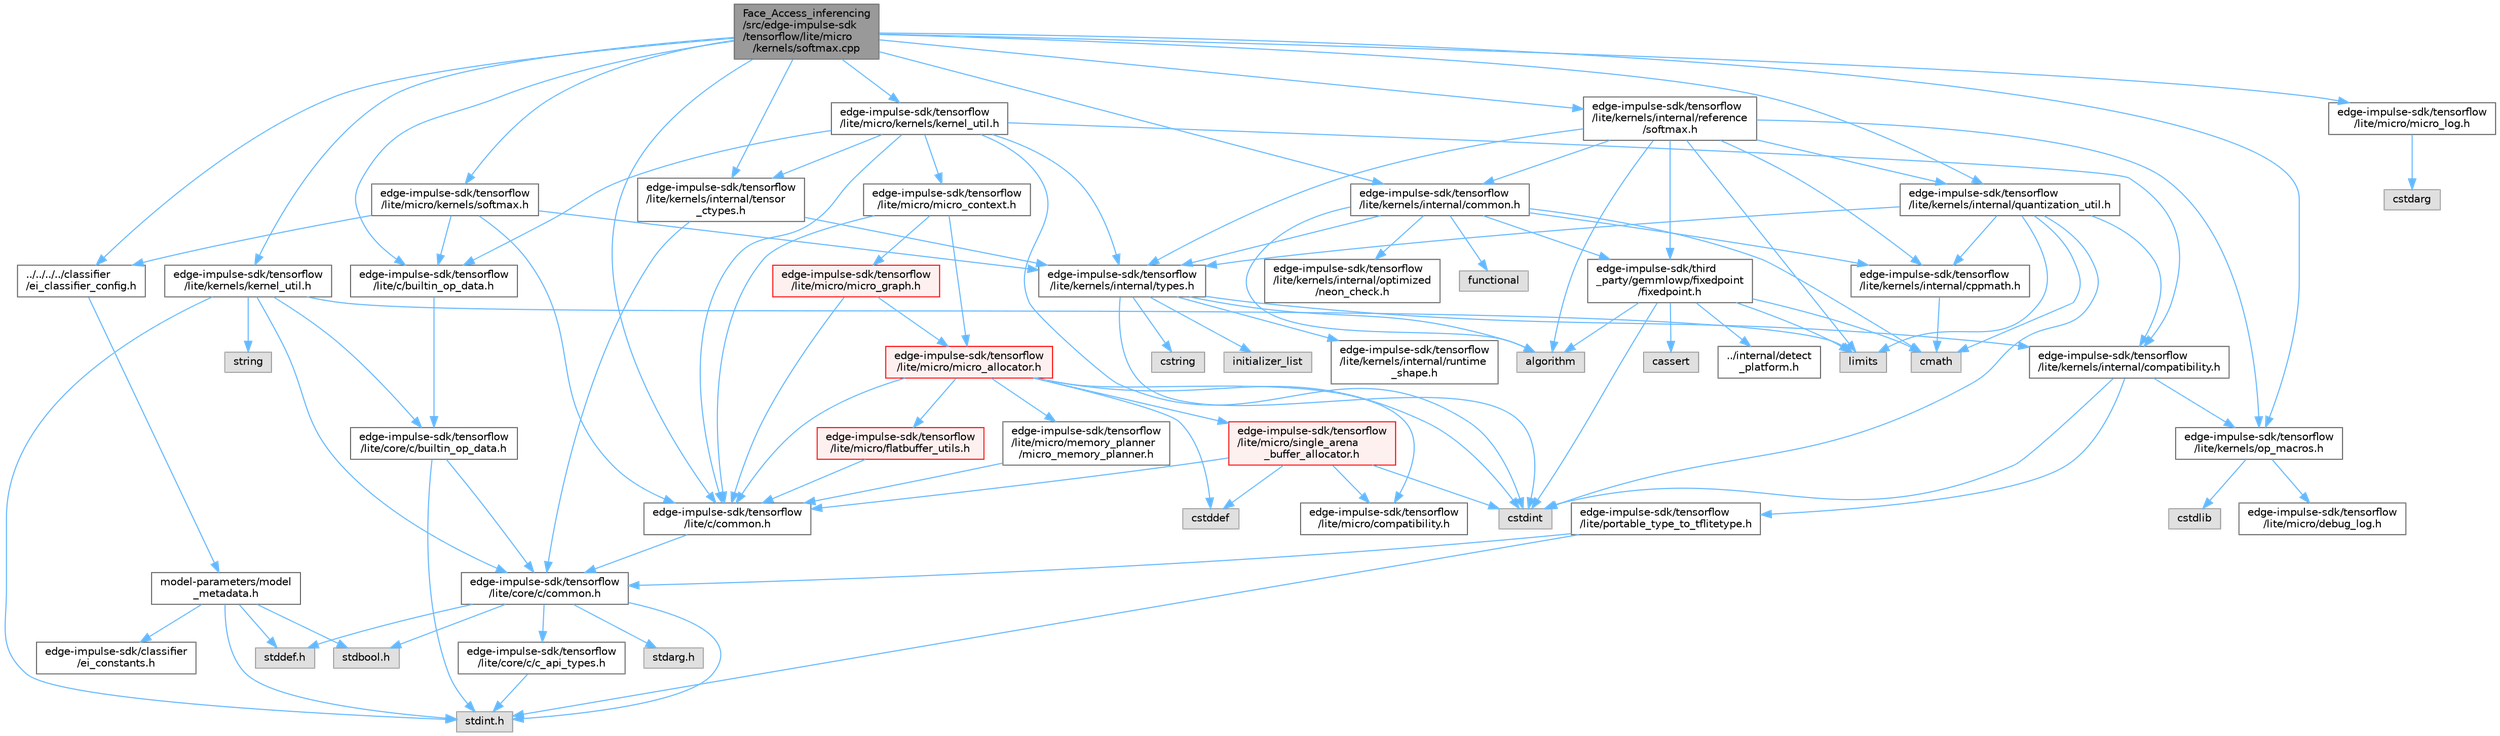 digraph "Face_Access_inferencing/src/edge-impulse-sdk/tensorflow/lite/micro/kernels/softmax.cpp"
{
 // LATEX_PDF_SIZE
  bgcolor="transparent";
  edge [fontname=Helvetica,fontsize=10,labelfontname=Helvetica,labelfontsize=10];
  node [fontname=Helvetica,fontsize=10,shape=box,height=0.2,width=0.4];
  Node1 [id="Node000001",label="Face_Access_inferencing\l/src/edge-impulse-sdk\l/tensorflow/lite/micro\l/kernels/softmax.cpp",height=0.2,width=0.4,color="gray40", fillcolor="grey60", style="filled", fontcolor="black",tooltip=" "];
  Node1 -> Node2 [id="edge106_Node000001_Node000002",color="steelblue1",style="solid",tooltip=" "];
  Node2 [id="Node000002",label="../../../../classifier\l/ei_classifier_config.h",height=0.2,width=0.4,color="grey40", fillcolor="white", style="filled",URL="$ei__classifier__config_8h.html",tooltip=" "];
  Node2 -> Node3 [id="edge107_Node000002_Node000003",color="steelblue1",style="solid",tooltip=" "];
  Node3 [id="Node000003",label="model-parameters/model\l_metadata.h",height=0.2,width=0.4,color="grey40", fillcolor="white", style="filled",URL="$model__metadata_8h.html",tooltip=" "];
  Node3 -> Node4 [id="edge108_Node000003_Node000004",color="steelblue1",style="solid",tooltip=" "];
  Node4 [id="Node000004",label="stdint.h",height=0.2,width=0.4,color="grey60", fillcolor="#E0E0E0", style="filled",tooltip=" "];
  Node3 -> Node5 [id="edge109_Node000003_Node000005",color="steelblue1",style="solid",tooltip=" "];
  Node5 [id="Node000005",label="stdbool.h",height=0.2,width=0.4,color="grey60", fillcolor="#E0E0E0", style="filled",tooltip=" "];
  Node3 -> Node6 [id="edge110_Node000003_Node000006",color="steelblue1",style="solid",tooltip=" "];
  Node6 [id="Node000006",label="stddef.h",height=0.2,width=0.4,color="grey60", fillcolor="#E0E0E0", style="filled",tooltip=" "];
  Node3 -> Node7 [id="edge111_Node000003_Node000007",color="steelblue1",style="solid",tooltip=" "];
  Node7 [id="Node000007",label="edge-impulse-sdk/classifier\l/ei_constants.h",height=0.2,width=0.4,color="grey40", fillcolor="white", style="filled",URL="$ei__constants_8h.html",tooltip=" "];
  Node1 -> Node8 [id="edge112_Node000001_Node000008",color="steelblue1",style="solid",tooltip=" "];
  Node8 [id="Node000008",label="edge-impulse-sdk/tensorflow\l/lite/micro/kernels/softmax.h",height=0.2,width=0.4,color="grey40", fillcolor="white", style="filled",URL="$_face___access__inferencing_2src_2edge-impulse-sdk_2tensorflow_2lite_2micro_2kernels_2softmax_8h.html",tooltip=" "];
  Node8 -> Node2 [id="edge113_Node000008_Node000002",color="steelblue1",style="solid",tooltip=" "];
  Node8 -> Node9 [id="edge114_Node000008_Node000009",color="steelblue1",style="solid",tooltip=" "];
  Node9 [id="Node000009",label="edge-impulse-sdk/tensorflow\l/lite/c/builtin_op_data.h",height=0.2,width=0.4,color="grey40", fillcolor="white", style="filled",URL="$_face___access__inferencing_2src_2edge-impulse-sdk_2tensorflow_2lite_2c_2builtin__op__data_8h.html",tooltip=" "];
  Node9 -> Node10 [id="edge115_Node000009_Node000010",color="steelblue1",style="solid",tooltip=" "];
  Node10 [id="Node000010",label="edge-impulse-sdk/tensorflow\l/lite/core/c/builtin_op_data.h",height=0.2,width=0.4,color="grey40", fillcolor="white", style="filled",URL="$_face___access__inferencing_2src_2edge-impulse-sdk_2tensorflow_2lite_2core_2c_2builtin__op__data_8h.html",tooltip=" "];
  Node10 -> Node4 [id="edge116_Node000010_Node000004",color="steelblue1",style="solid",tooltip=" "];
  Node10 -> Node11 [id="edge117_Node000010_Node000011",color="steelblue1",style="solid",tooltip=" "];
  Node11 [id="Node000011",label="edge-impulse-sdk/tensorflow\l/lite/core/c/common.h",height=0.2,width=0.4,color="grey40", fillcolor="white", style="filled",URL="$_face___access__inferencing_2src_2edge-impulse-sdk_2tensorflow_2lite_2core_2c_2common_8h.html",tooltip=" "];
  Node11 -> Node12 [id="edge118_Node000011_Node000012",color="steelblue1",style="solid",tooltip=" "];
  Node12 [id="Node000012",label="stdarg.h",height=0.2,width=0.4,color="grey60", fillcolor="#E0E0E0", style="filled",tooltip=" "];
  Node11 -> Node5 [id="edge119_Node000011_Node000005",color="steelblue1",style="solid",tooltip=" "];
  Node11 -> Node6 [id="edge120_Node000011_Node000006",color="steelblue1",style="solid",tooltip=" "];
  Node11 -> Node4 [id="edge121_Node000011_Node000004",color="steelblue1",style="solid",tooltip=" "];
  Node11 -> Node13 [id="edge122_Node000011_Node000013",color="steelblue1",style="solid",tooltip=" "];
  Node13 [id="Node000013",label="edge-impulse-sdk/tensorflow\l/lite/core/c/c_api_types.h",height=0.2,width=0.4,color="grey40", fillcolor="white", style="filled",URL="$_face___access__inferencing_2src_2edge-impulse-sdk_2tensorflow_2lite_2core_2c_2c__api__types_8h.html",tooltip=" "];
  Node13 -> Node4 [id="edge123_Node000013_Node000004",color="steelblue1",style="solid",tooltip=" "];
  Node8 -> Node14 [id="edge124_Node000008_Node000014",color="steelblue1",style="solid",tooltip=" "];
  Node14 [id="Node000014",label="edge-impulse-sdk/tensorflow\l/lite/c/common.h",height=0.2,width=0.4,color="grey40", fillcolor="white", style="filled",URL="$_face___access__inferencing_2src_2edge-impulse-sdk_2tensorflow_2lite_2c_2common_8h.html",tooltip=" "];
  Node14 -> Node11 [id="edge125_Node000014_Node000011",color="steelblue1",style="solid",tooltip=" "];
  Node8 -> Node15 [id="edge126_Node000008_Node000015",color="steelblue1",style="solid",tooltip=" "];
  Node15 [id="Node000015",label="edge-impulse-sdk/tensorflow\l/lite/kernels/internal/types.h",height=0.2,width=0.4,color="grey40", fillcolor="white", style="filled",URL="$_face___access__inferencing_2src_2edge-impulse-sdk_2tensorflow_2lite_2kernels_2internal_2types_8h.html",tooltip=" "];
  Node15 -> Node16 [id="edge127_Node000015_Node000016",color="steelblue1",style="solid",tooltip=" "];
  Node16 [id="Node000016",label="algorithm",height=0.2,width=0.4,color="grey60", fillcolor="#E0E0E0", style="filled",tooltip=" "];
  Node15 -> Node17 [id="edge128_Node000015_Node000017",color="steelblue1",style="solid",tooltip=" "];
  Node17 [id="Node000017",label="cstdint",height=0.2,width=0.4,color="grey60", fillcolor="#E0E0E0", style="filled",tooltip=" "];
  Node15 -> Node18 [id="edge129_Node000015_Node000018",color="steelblue1",style="solid",tooltip=" "];
  Node18 [id="Node000018",label="cstring",height=0.2,width=0.4,color="grey60", fillcolor="#E0E0E0", style="filled",tooltip=" "];
  Node15 -> Node19 [id="edge130_Node000015_Node000019",color="steelblue1",style="solid",tooltip=" "];
  Node19 [id="Node000019",label="initializer_list",height=0.2,width=0.4,color="grey60", fillcolor="#E0E0E0", style="filled",tooltip=" "];
  Node15 -> Node20 [id="edge131_Node000015_Node000020",color="steelblue1",style="solid",tooltip=" "];
  Node20 [id="Node000020",label="edge-impulse-sdk/tensorflow\l/lite/kernels/internal/compatibility.h",height=0.2,width=0.4,color="grey40", fillcolor="white", style="filled",URL="$_face___access__inferencing_2src_2edge-impulse-sdk_2tensorflow_2lite_2kernels_2internal_2compatibility_8h.html",tooltip=" "];
  Node20 -> Node17 [id="edge132_Node000020_Node000017",color="steelblue1",style="solid",tooltip=" "];
  Node20 -> Node21 [id="edge133_Node000020_Node000021",color="steelblue1",style="solid",tooltip=" "];
  Node21 [id="Node000021",label="edge-impulse-sdk/tensorflow\l/lite/portable_type_to_tflitetype.h",height=0.2,width=0.4,color="grey40", fillcolor="white", style="filled",URL="$_face___access__inferencing_2src_2edge-impulse-sdk_2tensorflow_2lite_2portable__type__to__tflitetype_8h.html",tooltip=" "];
  Node21 -> Node4 [id="edge134_Node000021_Node000004",color="steelblue1",style="solid",tooltip=" "];
  Node21 -> Node11 [id="edge135_Node000021_Node000011",color="steelblue1",style="solid",tooltip=" "];
  Node20 -> Node22 [id="edge136_Node000020_Node000022",color="steelblue1",style="solid",tooltip=" "];
  Node22 [id="Node000022",label="edge-impulse-sdk/tensorflow\l/lite/kernels/op_macros.h",height=0.2,width=0.4,color="grey40", fillcolor="white", style="filled",URL="$_face___access__inferencing_2src_2edge-impulse-sdk_2tensorflow_2lite_2kernels_2op__macros_8h.html",tooltip=" "];
  Node22 -> Node23 [id="edge137_Node000022_Node000023",color="steelblue1",style="solid",tooltip=" "];
  Node23 [id="Node000023",label="edge-impulse-sdk/tensorflow\l/lite/micro/debug_log.h",height=0.2,width=0.4,color="grey40", fillcolor="white", style="filled",URL="$_face___access__inferencing_2src_2edge-impulse-sdk_2tensorflow_2lite_2micro_2debug__log_8h.html",tooltip=" "];
  Node22 -> Node24 [id="edge138_Node000022_Node000024",color="steelblue1",style="solid",tooltip=" "];
  Node24 [id="Node000024",label="cstdlib",height=0.2,width=0.4,color="grey60", fillcolor="#E0E0E0", style="filled",tooltip=" "];
  Node15 -> Node25 [id="edge139_Node000015_Node000025",color="steelblue1",style="solid",tooltip=" "];
  Node25 [id="Node000025",label="edge-impulse-sdk/tensorflow\l/lite/kernels/internal/runtime\l_shape.h",height=0.2,width=0.4,color="grey40", fillcolor="white", style="filled",URL="$_face___access__inferencing_2src_2edge-impulse-sdk_2tensorflow_2lite_2kernels_2internal_2runtime__shape_8h.html",tooltip=" "];
  Node1 -> Node9 [id="edge140_Node000001_Node000009",color="steelblue1",style="solid",tooltip=" "];
  Node1 -> Node14 [id="edge141_Node000001_Node000014",color="steelblue1",style="solid",tooltip=" "];
  Node1 -> Node26 [id="edge142_Node000001_Node000026",color="steelblue1",style="solid",tooltip=" "];
  Node26 [id="Node000026",label="edge-impulse-sdk/tensorflow\l/lite/kernels/internal/common.h",height=0.2,width=0.4,color="grey40", fillcolor="white", style="filled",URL="$_face___access__inferencing_2src_2edge-impulse-sdk_2tensorflow_2lite_2kernels_2internal_2common_8h.html",tooltip=" "];
  Node26 -> Node16 [id="edge143_Node000026_Node000016",color="steelblue1",style="solid",tooltip=" "];
  Node26 -> Node27 [id="edge144_Node000026_Node000027",color="steelblue1",style="solid",tooltip=" "];
  Node27 [id="Node000027",label="cmath",height=0.2,width=0.4,color="grey60", fillcolor="#E0E0E0", style="filled",tooltip=" "];
  Node26 -> Node28 [id="edge145_Node000026_Node000028",color="steelblue1",style="solid",tooltip=" "];
  Node28 [id="Node000028",label="functional",height=0.2,width=0.4,color="grey60", fillcolor="#E0E0E0", style="filled",tooltip=" "];
  Node26 -> Node29 [id="edge146_Node000026_Node000029",color="steelblue1",style="solid",tooltip=" "];
  Node29 [id="Node000029",label="edge-impulse-sdk/third\l_party/gemmlowp/fixedpoint\l/fixedpoint.h",height=0.2,width=0.4,color="grey40", fillcolor="white", style="filled",URL="$_face___access__inferencing_2src_2edge-impulse-sdk_2third__party_2gemmlowp_2fixedpoint_2fixedpoint_8h.html",tooltip=" "];
  Node29 -> Node16 [id="edge147_Node000029_Node000016",color="steelblue1",style="solid",tooltip=" "];
  Node29 -> Node30 [id="edge148_Node000029_Node000030",color="steelblue1",style="solid",tooltip=" "];
  Node30 [id="Node000030",label="cassert",height=0.2,width=0.4,color="grey60", fillcolor="#E0E0E0", style="filled",tooltip=" "];
  Node29 -> Node27 [id="edge149_Node000029_Node000027",color="steelblue1",style="solid",tooltip=" "];
  Node29 -> Node17 [id="edge150_Node000029_Node000017",color="steelblue1",style="solid",tooltip=" "];
  Node29 -> Node31 [id="edge151_Node000029_Node000031",color="steelblue1",style="solid",tooltip=" "];
  Node31 [id="Node000031",label="limits",height=0.2,width=0.4,color="grey60", fillcolor="#E0E0E0", style="filled",tooltip=" "];
  Node29 -> Node32 [id="edge152_Node000029_Node000032",color="steelblue1",style="solid",tooltip=" "];
  Node32 [id="Node000032",label="../internal/detect\l_platform.h",height=0.2,width=0.4,color="grey40", fillcolor="white", style="filled",URL="$_face___access__inferencing_2src_2edge-impulse-sdk_2third__party_2gemmlowp_2internal_2detect__platform_8h.html",tooltip=" "];
  Node26 -> Node33 [id="edge153_Node000026_Node000033",color="steelblue1",style="solid",tooltip=" "];
  Node33 [id="Node000033",label="edge-impulse-sdk/tensorflow\l/lite/kernels/internal/cppmath.h",height=0.2,width=0.4,color="grey40", fillcolor="white", style="filled",URL="$_face___access__inferencing_2src_2edge-impulse-sdk_2tensorflow_2lite_2kernels_2internal_2cppmath_8h.html",tooltip=" "];
  Node33 -> Node27 [id="edge154_Node000033_Node000027",color="steelblue1",style="solid",tooltip=" "];
  Node26 -> Node34 [id="edge155_Node000026_Node000034",color="steelblue1",style="solid",tooltip=" "];
  Node34 [id="Node000034",label="edge-impulse-sdk/tensorflow\l/lite/kernels/internal/optimized\l/neon_check.h",height=0.2,width=0.4,color="grey40", fillcolor="white", style="filled",URL="$_face___access__inferencing_2src_2edge-impulse-sdk_2tensorflow_2lite_2kernels_2internal_2optimized_2neon__check_8h.html",tooltip=" "];
  Node26 -> Node15 [id="edge156_Node000026_Node000015",color="steelblue1",style="solid",tooltip=" "];
  Node1 -> Node35 [id="edge157_Node000001_Node000035",color="steelblue1",style="solid",tooltip=" "];
  Node35 [id="Node000035",label="edge-impulse-sdk/tensorflow\l/lite/kernels/internal/quantization_util.h",height=0.2,width=0.4,color="grey40", fillcolor="white", style="filled",URL="$_face___access__inferencing_2src_2edge-impulse-sdk_2tensorflow_2lite_2kernels_2internal_2quantization__util_8h.html",tooltip=" "];
  Node35 -> Node27 [id="edge158_Node000035_Node000027",color="steelblue1",style="solid",tooltip=" "];
  Node35 -> Node17 [id="edge159_Node000035_Node000017",color="steelblue1",style="solid",tooltip=" "];
  Node35 -> Node31 [id="edge160_Node000035_Node000031",color="steelblue1",style="solid",tooltip=" "];
  Node35 -> Node20 [id="edge161_Node000035_Node000020",color="steelblue1",style="solid",tooltip=" "];
  Node35 -> Node33 [id="edge162_Node000035_Node000033",color="steelblue1",style="solid",tooltip=" "];
  Node35 -> Node15 [id="edge163_Node000035_Node000015",color="steelblue1",style="solid",tooltip=" "];
  Node1 -> Node36 [id="edge164_Node000001_Node000036",color="steelblue1",style="solid",tooltip=" "];
  Node36 [id="Node000036",label="edge-impulse-sdk/tensorflow\l/lite/kernels/internal/reference\l/softmax.h",height=0.2,width=0.4,color="grey40", fillcolor="white", style="filled",URL="$_face___access__inferencing_2src_2edge-impulse-sdk_2tensorflow_2lite_2kernels_2internal_2reference_2softmax_8h.html",tooltip=" "];
  Node36 -> Node16 [id="edge165_Node000036_Node000016",color="steelblue1",style="solid",tooltip=" "];
  Node36 -> Node31 [id="edge166_Node000036_Node000031",color="steelblue1",style="solid",tooltip=" "];
  Node36 -> Node29 [id="edge167_Node000036_Node000029",color="steelblue1",style="solid",tooltip=" "];
  Node36 -> Node26 [id="edge168_Node000036_Node000026",color="steelblue1",style="solid",tooltip=" "];
  Node36 -> Node33 [id="edge169_Node000036_Node000033",color="steelblue1",style="solid",tooltip=" "];
  Node36 -> Node35 [id="edge170_Node000036_Node000035",color="steelblue1",style="solid",tooltip=" "];
  Node36 -> Node15 [id="edge171_Node000036_Node000015",color="steelblue1",style="solid",tooltip=" "];
  Node36 -> Node22 [id="edge172_Node000036_Node000022",color="steelblue1",style="solid",tooltip=" "];
  Node1 -> Node37 [id="edge173_Node000001_Node000037",color="steelblue1",style="solid",tooltip=" "];
  Node37 [id="Node000037",label="edge-impulse-sdk/tensorflow\l/lite/kernels/internal/tensor\l_ctypes.h",height=0.2,width=0.4,color="grey40", fillcolor="white", style="filled",URL="$_face___access__inferencing_2src_2edge-impulse-sdk_2tensorflow_2lite_2kernels_2internal_2tensor__ctypes_8h.html",tooltip=" "];
  Node37 -> Node11 [id="edge174_Node000037_Node000011",color="steelblue1",style="solid",tooltip=" "];
  Node37 -> Node15 [id="edge175_Node000037_Node000015",color="steelblue1",style="solid",tooltip=" "];
  Node1 -> Node38 [id="edge176_Node000001_Node000038",color="steelblue1",style="solid",tooltip=" "];
  Node38 [id="Node000038",label="edge-impulse-sdk/tensorflow\l/lite/kernels/kernel_util.h",height=0.2,width=0.4,color="grey40", fillcolor="white", style="filled",URL="$_face___access__inferencing_2src_2edge-impulse-sdk_2tensorflow_2lite_2kernels_2kernel__util_8h.html",tooltip=" "];
  Node38 -> Node4 [id="edge177_Node000038_Node000004",color="steelblue1",style="solid",tooltip=" "];
  Node38 -> Node31 [id="edge178_Node000038_Node000031",color="steelblue1",style="solid",tooltip=" "];
  Node38 -> Node39 [id="edge179_Node000038_Node000039",color="steelblue1",style="solid",tooltip=" "];
  Node39 [id="Node000039",label="string",height=0.2,width=0.4,color="grey60", fillcolor="#E0E0E0", style="filled",tooltip=" "];
  Node38 -> Node10 [id="edge180_Node000038_Node000010",color="steelblue1",style="solid",tooltip=" "];
  Node38 -> Node11 [id="edge181_Node000038_Node000011",color="steelblue1",style="solid",tooltip=" "];
  Node1 -> Node22 [id="edge182_Node000001_Node000022",color="steelblue1",style="solid",tooltip=" "];
  Node1 -> Node40 [id="edge183_Node000001_Node000040",color="steelblue1",style="solid",tooltip=" "];
  Node40 [id="Node000040",label="edge-impulse-sdk/tensorflow\l/lite/micro/kernels/kernel_util.h",height=0.2,width=0.4,color="grey40", fillcolor="white", style="filled",URL="$_face___access__inferencing_2src_2edge-impulse-sdk_2tensorflow_2lite_2micro_2kernels_2kernel__util_8h.html",tooltip=" "];
  Node40 -> Node17 [id="edge184_Node000040_Node000017",color="steelblue1",style="solid",tooltip=" "];
  Node40 -> Node9 [id="edge185_Node000040_Node000009",color="steelblue1",style="solid",tooltip=" "];
  Node40 -> Node14 [id="edge186_Node000040_Node000014",color="steelblue1",style="solid",tooltip=" "];
  Node40 -> Node20 [id="edge187_Node000040_Node000020",color="steelblue1",style="solid",tooltip=" "];
  Node40 -> Node37 [id="edge188_Node000040_Node000037",color="steelblue1",style="solid",tooltip=" "];
  Node40 -> Node15 [id="edge189_Node000040_Node000015",color="steelblue1",style="solid",tooltip=" "];
  Node40 -> Node41 [id="edge190_Node000040_Node000041",color="steelblue1",style="solid",tooltip=" "];
  Node41 [id="Node000041",label="edge-impulse-sdk/tensorflow\l/lite/micro/micro_context.h",height=0.2,width=0.4,color="grey40", fillcolor="white", style="filled",URL="$_face___access__inferencing_2src_2edge-impulse-sdk_2tensorflow_2lite_2micro_2micro__context_8h.html",tooltip=" "];
  Node41 -> Node14 [id="edge191_Node000041_Node000014",color="steelblue1",style="solid",tooltip=" "];
  Node41 -> Node42 [id="edge192_Node000041_Node000042",color="steelblue1",style="solid",tooltip=" "];
  Node42 [id="Node000042",label="edge-impulse-sdk/tensorflow\l/lite/micro/micro_allocator.h",height=0.2,width=0.4,color="red", fillcolor="#FFF0F0", style="filled",URL="$_face___access__inferencing_2src_2edge-impulse-sdk_2tensorflow_2lite_2micro_2micro__allocator_8h.html",tooltip=" "];
  Node42 -> Node43 [id="edge193_Node000042_Node000043",color="steelblue1",style="solid",tooltip=" "];
  Node43 [id="Node000043",label="cstddef",height=0.2,width=0.4,color="grey60", fillcolor="#E0E0E0", style="filled",tooltip=" "];
  Node42 -> Node17 [id="edge194_Node000042_Node000017",color="steelblue1",style="solid",tooltip=" "];
  Node42 -> Node14 [id="edge195_Node000042_Node000014",color="steelblue1",style="solid",tooltip=" "];
  Node42 -> Node44 [id="edge196_Node000042_Node000044",color="steelblue1",style="solid",tooltip=" "];
  Node44 [id="Node000044",label="edge-impulse-sdk/tensorflow\l/lite/micro/single_arena\l_buffer_allocator.h",height=0.2,width=0.4,color="red", fillcolor="#FFF0F0", style="filled",URL="$_face___access__inferencing_2src_2edge-impulse-sdk_2tensorflow_2lite_2micro_2single__arena__buffer__allocator_8h.html",tooltip=" "];
  Node44 -> Node43 [id="edge197_Node000044_Node000043",color="steelblue1",style="solid",tooltip=" "];
  Node44 -> Node17 [id="edge198_Node000044_Node000017",color="steelblue1",style="solid",tooltip=" "];
  Node44 -> Node14 [id="edge199_Node000044_Node000014",color="steelblue1",style="solid",tooltip=" "];
  Node44 -> Node47 [id="edge200_Node000044_Node000047",color="steelblue1",style="solid",tooltip=" "];
  Node47 [id="Node000047",label="edge-impulse-sdk/tensorflow\l/lite/micro/compatibility.h",height=0.2,width=0.4,color="grey40", fillcolor="white", style="filled",URL="$_face___access__inferencing_2src_2edge-impulse-sdk_2tensorflow_2lite_2micro_2compatibility_8h.html",tooltip=" "];
  Node42 -> Node47 [id="edge201_Node000042_Node000047",color="steelblue1",style="solid",tooltip=" "];
  Node42 -> Node48 [id="edge202_Node000042_Node000048",color="steelblue1",style="solid",tooltip=" "];
  Node48 [id="Node000048",label="edge-impulse-sdk/tensorflow\l/lite/micro/flatbuffer_utils.h",height=0.2,width=0.4,color="red", fillcolor="#FFF0F0", style="filled",URL="$_face___access__inferencing_2src_2edge-impulse-sdk_2tensorflow_2lite_2micro_2flatbuffer__utils_8h.html",tooltip=" "];
  Node48 -> Node14 [id="edge203_Node000048_Node000014",color="steelblue1",style="solid",tooltip=" "];
  Node42 -> Node80 [id="edge204_Node000042_Node000080",color="steelblue1",style="solid",tooltip=" "];
  Node80 [id="Node000080",label="edge-impulse-sdk/tensorflow\l/lite/micro/memory_planner\l/micro_memory_planner.h",height=0.2,width=0.4,color="grey40", fillcolor="white", style="filled",URL="$_face___access__inferencing_2src_2edge-impulse-sdk_2tensorflow_2lite_2micro_2memory__planner_2micro__memory__planner_8h.html",tooltip=" "];
  Node80 -> Node14 [id="edge205_Node000080_Node000014",color="steelblue1",style="solid",tooltip=" "];
  Node41 -> Node86 [id="edge206_Node000041_Node000086",color="steelblue1",style="solid",tooltip=" "];
  Node86 [id="Node000086",label="edge-impulse-sdk/tensorflow\l/lite/micro/micro_graph.h",height=0.2,width=0.4,color="red", fillcolor="#FFF0F0", style="filled",URL="$_face___access__inferencing_2src_2edge-impulse-sdk_2tensorflow_2lite_2micro_2micro__graph_8h.html",tooltip=" "];
  Node86 -> Node14 [id="edge207_Node000086_Node000014",color="steelblue1",style="solid",tooltip=" "];
  Node86 -> Node42 [id="edge208_Node000086_Node000042",color="steelblue1",style="solid",tooltip=" "];
  Node1 -> Node88 [id="edge209_Node000001_Node000088",color="steelblue1",style="solid",tooltip=" "];
  Node88 [id="Node000088",label="edge-impulse-sdk/tensorflow\l/lite/micro/micro_log.h",height=0.2,width=0.4,color="grey40", fillcolor="white", style="filled",URL="$_face___access__inferencing_2src_2edge-impulse-sdk_2tensorflow_2lite_2micro_2micro__log_8h.html",tooltip=" "];
  Node88 -> Node85 [id="edge210_Node000088_Node000085",color="steelblue1",style="solid",tooltip=" "];
  Node85 [id="Node000085",label="cstdarg",height=0.2,width=0.4,color="grey60", fillcolor="#E0E0E0", style="filled",tooltip=" "];
}
